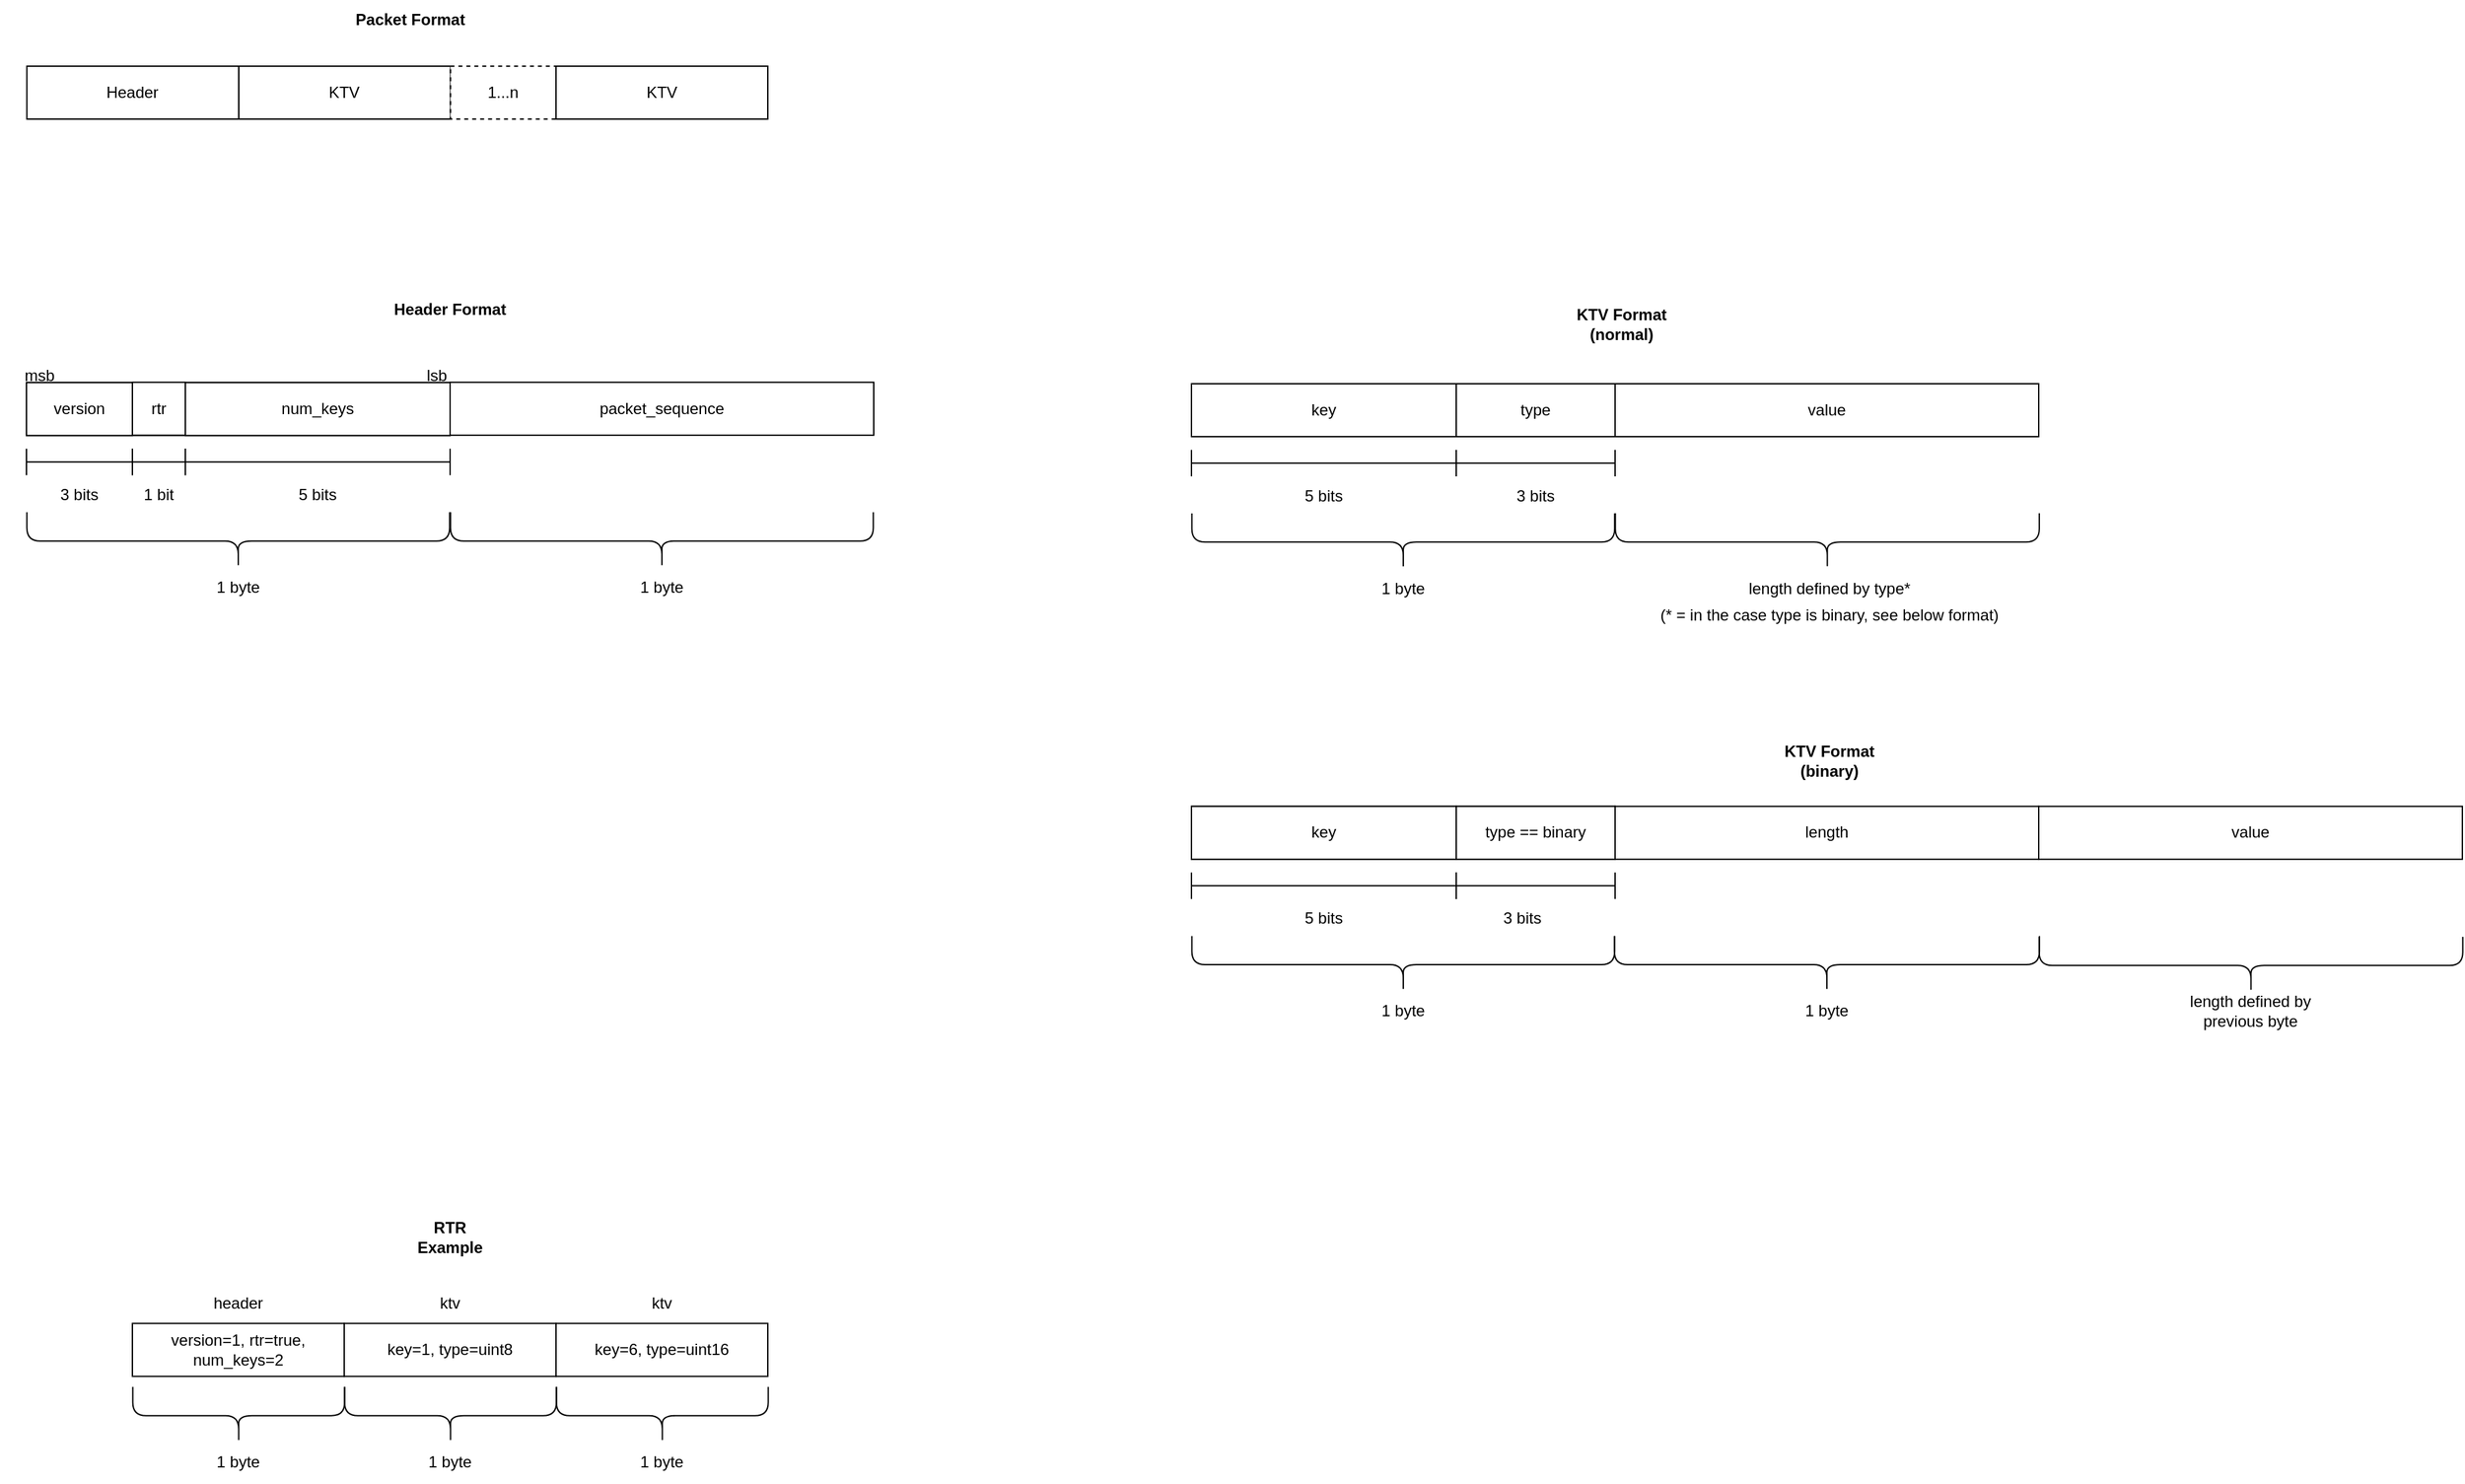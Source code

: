 <mxfile version="21.6.5" type="device">
  <diagram name="Page-1" id="-SX_BzPOA6vAbxGaIQ-t">
    <mxGraphModel dx="1185" dy="634" grid="1" gridSize="10" guides="1" tooltips="1" connect="1" arrows="1" fold="1" page="1" pageScale="1" pageWidth="850" pageHeight="1100" math="0" shadow="0">
      <root>
        <mxCell id="0" />
        <mxCell id="1" parent="0" />
        <mxCell id="-yvm5NWtW9Nutd4gs-l9-1" value="`" style="rounded=0;whiteSpace=wrap;html=1;strokeWidth=1;" parent="1" vertex="1">
          <mxGeometry x="40" y="319.13" width="320" height="40" as="geometry" />
        </mxCell>
        <mxCell id="-yvm5NWtW9Nutd4gs-l9-4" value="version" style="rounded=0;whiteSpace=wrap;html=1;" parent="1" vertex="1">
          <mxGeometry x="40" y="319.13" width="80" height="40" as="geometry" />
        </mxCell>
        <mxCell id="-yvm5NWtW9Nutd4gs-l9-2" value="" style="shape=curlyBracket;whiteSpace=wrap;html=1;rounded=1;labelPosition=left;verticalLabelPosition=middle;align=right;verticalAlign=middle;rotation=-90;" parent="1" vertex="1">
          <mxGeometry x="178.33" y="279.13" width="43.33" height="319.37" as="geometry" />
        </mxCell>
        <mxCell id="-yvm5NWtW9Nutd4gs-l9-3" value="1 byte" style="text;html=1;strokeColor=none;fillColor=none;align=center;verticalAlign=middle;whiteSpace=wrap;rounded=0;" parent="1" vertex="1">
          <mxGeometry x="170" y="459.13" width="60" height="30" as="geometry" />
        </mxCell>
        <mxCell id="-yvm5NWtW9Nutd4gs-l9-9" value="3 bits" style="text;html=1;strokeColor=none;fillColor=none;align=center;verticalAlign=middle;whiteSpace=wrap;rounded=0;" parent="1" vertex="1">
          <mxGeometry x="50" y="389.13" width="60" height="30" as="geometry" />
        </mxCell>
        <mxCell id="-yvm5NWtW9Nutd4gs-l9-12" value="" style="shape=crossbar;whiteSpace=wrap;html=1;rounded=1;" parent="1" vertex="1">
          <mxGeometry x="40" y="369.13" width="80" height="20" as="geometry" />
        </mxCell>
        <mxCell id="-yvm5NWtW9Nutd4gs-l9-13" value="" style="shape=crossbar;whiteSpace=wrap;html=1;rounded=1;" parent="1" vertex="1">
          <mxGeometry x="120" y="369.13" width="40" height="20" as="geometry" />
        </mxCell>
        <mxCell id="-yvm5NWtW9Nutd4gs-l9-14" value="" style="shape=crossbar;whiteSpace=wrap;html=1;rounded=1;" parent="1" vertex="1">
          <mxGeometry x="160" y="369.13" width="200" height="20" as="geometry" />
        </mxCell>
        <mxCell id="-yvm5NWtW9Nutd4gs-l9-15" value="1 bit" style="text;html=1;strokeColor=none;fillColor=none;align=center;verticalAlign=middle;whiteSpace=wrap;rounded=0;" parent="1" vertex="1">
          <mxGeometry x="110" y="389.13" width="60" height="30" as="geometry" />
        </mxCell>
        <mxCell id="-yvm5NWtW9Nutd4gs-l9-16" value="5 bits" style="text;html=1;strokeColor=none;fillColor=none;align=center;verticalAlign=middle;whiteSpace=wrap;rounded=0;" parent="1" vertex="1">
          <mxGeometry x="230.3" y="389.13" width="60" height="30" as="geometry" />
        </mxCell>
        <mxCell id="-yvm5NWtW9Nutd4gs-l9-17" value="Header Format" style="text;html=1;strokeColor=none;fillColor=none;align=center;verticalAlign=middle;whiteSpace=wrap;rounded=0;fontStyle=1" parent="1" vertex="1">
          <mxGeometry x="310" y="249.13" width="100.01" height="30" as="geometry" />
        </mxCell>
        <mxCell id="-yvm5NWtW9Nutd4gs-l9-20" value="" style="shape=curlyBracket;whiteSpace=wrap;html=1;rounded=1;labelPosition=left;verticalLabelPosition=middle;align=right;verticalAlign=middle;rotation=-90;" parent="1" vertex="1">
          <mxGeometry x="1058.33" y="280" width="43.33" height="319.37" as="geometry" />
        </mxCell>
        <mxCell id="-yvm5NWtW9Nutd4gs-l9-21" value="1 byte" style="text;html=1;strokeColor=none;fillColor=none;align=center;verticalAlign=middle;whiteSpace=wrap;rounded=0;" parent="1" vertex="1">
          <mxGeometry x="1050" y="460" width="60" height="30" as="geometry" />
        </mxCell>
        <mxCell id="-yvm5NWtW9Nutd4gs-l9-24" value="5 bits" style="text;html=1;strokeColor=none;fillColor=none;align=center;verticalAlign=middle;whiteSpace=wrap;rounded=0;" parent="1" vertex="1">
          <mxGeometry x="990" y="390" width="60" height="30" as="geometry" />
        </mxCell>
        <mxCell id="-yvm5NWtW9Nutd4gs-l9-30" value="KTV Format (normal)" style="text;html=1;strokeColor=none;fillColor=none;align=center;verticalAlign=middle;whiteSpace=wrap;rounded=0;fontStyle=1" parent="1" vertex="1">
          <mxGeometry x="1200" y="260" width="90" height="30" as="geometry" />
        </mxCell>
        <mxCell id="-yvm5NWtW9Nutd4gs-l9-32" value="lsb" style="text;html=1;strokeColor=none;fillColor=none;align=center;verticalAlign=middle;whiteSpace=wrap;rounded=0;" parent="1" vertex="1">
          <mxGeometry x="320" y="299.13" width="60" height="30" as="geometry" />
        </mxCell>
        <mxCell id="-yvm5NWtW9Nutd4gs-l9-33" value="msb" style="text;html=1;strokeColor=none;fillColor=none;align=center;verticalAlign=middle;whiteSpace=wrap;rounded=0;" parent="1" vertex="1">
          <mxGeometry x="20" y="299.13" width="60" height="30" as="geometry" />
        </mxCell>
        <mxCell id="-yvm5NWtW9Nutd4gs-l9-35" value="3 bits" style="text;html=1;strokeColor=none;fillColor=none;align=center;verticalAlign=middle;whiteSpace=wrap;rounded=0;" parent="1" vertex="1">
          <mxGeometry x="1150" y="390" width="60" height="30" as="geometry" />
        </mxCell>
        <mxCell id="-yvm5NWtW9Nutd4gs-l9-37" value="value" style="rounded=0;whiteSpace=wrap;html=1;" parent="1" vertex="1">
          <mxGeometry x="1240" y="320" width="320" height="40" as="geometry" />
        </mxCell>
        <mxCell id="-yvm5NWtW9Nutd4gs-l9-38" value="" style="shape=curlyBracket;whiteSpace=wrap;html=1;rounded=1;labelPosition=left;verticalLabelPosition=middle;align=right;verticalAlign=middle;rotation=-90;" parent="1" vertex="1">
          <mxGeometry x="1378.64" y="279.46" width="43.33" height="320.23" as="geometry" />
        </mxCell>
        <mxCell id="-yvm5NWtW9Nutd4gs-l9-39" value="length defined by type*" style="text;html=1;strokeColor=none;fillColor=none;align=center;verticalAlign=middle;whiteSpace=wrap;rounded=0;" parent="1" vertex="1">
          <mxGeometry x="1332.15" y="460" width="140" height="30" as="geometry" />
        </mxCell>
        <mxCell id="-yvm5NWtW9Nutd4gs-l9-40" value="" style="rounded=0;whiteSpace=wrap;html=1;strokeWidth=1;" parent="1" vertex="1">
          <mxGeometry x="920" y="639.37" width="320" height="40" as="geometry" />
        </mxCell>
        <mxCell id="-yvm5NWtW9Nutd4gs-l9-41" value="" style="shape=curlyBracket;whiteSpace=wrap;html=1;rounded=1;labelPosition=left;verticalLabelPosition=middle;align=right;verticalAlign=middle;rotation=-90;" parent="1" vertex="1">
          <mxGeometry x="1058.33" y="599.37" width="43.33" height="319.37" as="geometry" />
        </mxCell>
        <mxCell id="-yvm5NWtW9Nutd4gs-l9-42" value="1 byte" style="text;html=1;strokeColor=none;fillColor=none;align=center;verticalAlign=middle;whiteSpace=wrap;rounded=0;" parent="1" vertex="1">
          <mxGeometry x="1050" y="779.37" width="60" height="30" as="geometry" />
        </mxCell>
        <mxCell id="-yvm5NWtW9Nutd4gs-l9-43" value="key" style="rounded=0;whiteSpace=wrap;html=1;" parent="1" vertex="1">
          <mxGeometry x="920" y="639.37" width="200" height="40" as="geometry" />
        </mxCell>
        <mxCell id="-yvm5NWtW9Nutd4gs-l9-44" value="5 bits" style="text;html=1;strokeColor=none;fillColor=none;align=center;verticalAlign=middle;whiteSpace=wrap;rounded=0;" parent="1" vertex="1">
          <mxGeometry x="990" y="709.37" width="60" height="30" as="geometry" />
        </mxCell>
        <mxCell id="-yvm5NWtW9Nutd4gs-l9-45" value="" style="shape=crossbar;whiteSpace=wrap;html=1;rounded=1;" parent="1" vertex="1">
          <mxGeometry x="920" y="689.37" width="200" height="20" as="geometry" />
        </mxCell>
        <mxCell id="-yvm5NWtW9Nutd4gs-l9-47" value="type == binary" style="rounded=0;whiteSpace=wrap;html=1;" parent="1" vertex="1">
          <mxGeometry x="1120" y="639.37" width="120" height="40" as="geometry" />
        </mxCell>
        <mxCell id="-yvm5NWtW9Nutd4gs-l9-48" value="3 bits" style="text;html=1;strokeColor=none;fillColor=none;align=center;verticalAlign=middle;whiteSpace=wrap;rounded=0;" parent="1" vertex="1">
          <mxGeometry x="1140" y="709.37" width="60" height="30" as="geometry" />
        </mxCell>
        <mxCell id="-yvm5NWtW9Nutd4gs-l9-49" value="" style="shape=crossbar;whiteSpace=wrap;html=1;rounded=1;" parent="1" vertex="1">
          <mxGeometry x="1120" y="689.37" width="120" height="20" as="geometry" />
        </mxCell>
        <mxCell id="-yvm5NWtW9Nutd4gs-l9-50" value="length" style="rounded=0;whiteSpace=wrap;html=1;" parent="1" vertex="1">
          <mxGeometry x="1240" y="639.37" width="320" height="40" as="geometry" />
        </mxCell>
        <mxCell id="-yvm5NWtW9Nutd4gs-l9-51" value="" style="shape=curlyBracket;whiteSpace=wrap;html=1;rounded=1;labelPosition=left;verticalLabelPosition=middle;align=right;verticalAlign=middle;rotation=-90;" parent="1" vertex="1">
          <mxGeometry x="1378.34" y="598.5" width="43.33" height="321.1" as="geometry" />
        </mxCell>
        <mxCell id="-yvm5NWtW9Nutd4gs-l9-52" value="length defined by previous byte" style="text;html=1;strokeColor=none;fillColor=none;align=center;verticalAlign=middle;whiteSpace=wrap;rounded=0;" parent="1" vertex="1">
          <mxGeometry x="1650.33" y="779.37" width="140" height="30" as="geometry" />
        </mxCell>
        <mxCell id="-yvm5NWtW9Nutd4gs-l9-53" value="value" style="rounded=0;whiteSpace=wrap;html=1;" parent="1" vertex="1">
          <mxGeometry x="1560" y="639.37" width="320" height="40" as="geometry" />
        </mxCell>
        <mxCell id="-yvm5NWtW9Nutd4gs-l9-54" value="1 byte" style="text;html=1;strokeColor=none;fillColor=none;align=center;verticalAlign=middle;whiteSpace=wrap;rounded=0;" parent="1" vertex="1">
          <mxGeometry x="1370" y="779.37" width="60" height="30" as="geometry" />
        </mxCell>
        <mxCell id="-yvm5NWtW9Nutd4gs-l9-55" value="" style="shape=curlyBracket;whiteSpace=wrap;html=1;rounded=1;labelPosition=left;verticalLabelPosition=middle;align=right;verticalAlign=middle;rotation=-90;" parent="1" vertex="1">
          <mxGeometry x="1698.66" y="599.68" width="43.33" height="320" as="geometry" />
        </mxCell>
        <mxCell id="-yvm5NWtW9Nutd4gs-l9-56" value="(* = in the case type is binary, see below format)" style="text;html=1;strokeColor=none;fillColor=none;align=center;verticalAlign=middle;whiteSpace=wrap;rounded=0;" parent="1" vertex="1">
          <mxGeometry x="1267.15" y="480" width="270" height="30" as="geometry" />
        </mxCell>
        <mxCell id="-yvm5NWtW9Nutd4gs-l9-59" value="num_keys" style="rounded=0;whiteSpace=wrap;html=1;" parent="1" vertex="1">
          <mxGeometry x="160" y="319.13" width="200" height="40" as="geometry" />
        </mxCell>
        <mxCell id="-yvm5NWtW9Nutd4gs-l9-60" value="key=1, type=uint8" style="rounded=0;whiteSpace=wrap;html=1;strokeWidth=1;" parent="1" vertex="1">
          <mxGeometry x="280" y="1030.16" width="160" height="40" as="geometry" />
        </mxCell>
        <mxCell id="-yvm5NWtW9Nutd4gs-l9-75" value="key=6, type=uint16" style="rounded=0;whiteSpace=wrap;html=1;strokeWidth=1;" parent="1" vertex="1">
          <mxGeometry x="440" y="1030.16" width="160" height="40" as="geometry" />
        </mxCell>
        <mxCell id="-yvm5NWtW9Nutd4gs-l9-76" value="version=1, rtr=true, num_keys=2" style="rounded=0;whiteSpace=wrap;html=1;strokeWidth=1;" parent="1" vertex="1">
          <mxGeometry x="120" y="1030.16" width="160" height="40" as="geometry" />
        </mxCell>
        <mxCell id="-yvm5NWtW9Nutd4gs-l9-77" value="" style="shape=curlyBracket;whiteSpace=wrap;html=1;rounded=1;labelPosition=left;verticalLabelPosition=middle;align=right;verticalAlign=middle;rotation=-90;" parent="1" vertex="1">
          <mxGeometry x="178.64" y="1019.85" width="43.33" height="160" as="geometry" />
        </mxCell>
        <mxCell id="-yvm5NWtW9Nutd4gs-l9-78" value="1 byte" style="text;html=1;strokeColor=none;fillColor=none;align=center;verticalAlign=middle;whiteSpace=wrap;rounded=0;" parent="1" vertex="1">
          <mxGeometry x="170" y="1120.16" width="60" height="30" as="geometry" />
        </mxCell>
        <mxCell id="-yvm5NWtW9Nutd4gs-l9-81" value="" style="shape=curlyBracket;whiteSpace=wrap;html=1;rounded=1;labelPosition=left;verticalLabelPosition=middle;align=right;verticalAlign=middle;rotation=-90;" parent="1" vertex="1">
          <mxGeometry x="338.64" y="1019.85" width="43.33" height="160" as="geometry" />
        </mxCell>
        <mxCell id="-yvm5NWtW9Nutd4gs-l9-82" value="1 byte" style="text;html=1;strokeColor=none;fillColor=none;align=center;verticalAlign=middle;whiteSpace=wrap;rounded=0;" parent="1" vertex="1">
          <mxGeometry x="330" y="1120.16" width="60" height="30" as="geometry" />
        </mxCell>
        <mxCell id="-yvm5NWtW9Nutd4gs-l9-83" value="" style="shape=curlyBracket;whiteSpace=wrap;html=1;rounded=1;labelPosition=left;verticalLabelPosition=middle;align=right;verticalAlign=middle;rotation=-90;" parent="1" vertex="1">
          <mxGeometry x="498.64" y="1019.85" width="43.33" height="160" as="geometry" />
        </mxCell>
        <mxCell id="-yvm5NWtW9Nutd4gs-l9-84" value="1 byte" style="text;html=1;strokeColor=none;fillColor=none;align=center;verticalAlign=middle;whiteSpace=wrap;rounded=0;" parent="1" vertex="1">
          <mxGeometry x="490" y="1120.16" width="60" height="30" as="geometry" />
        </mxCell>
        <mxCell id="-yvm5NWtW9Nutd4gs-l9-86" value="RTR Example" style="text;html=1;strokeColor=none;fillColor=none;align=center;verticalAlign=middle;whiteSpace=wrap;rounded=0;fontStyle=1" parent="1" vertex="1">
          <mxGeometry x="330.3" y="950" width="60" height="30" as="geometry" />
        </mxCell>
        <mxCell id="-yvm5NWtW9Nutd4gs-l9-87" value="header" style="text;html=1;strokeColor=none;fillColor=none;align=center;verticalAlign=middle;whiteSpace=wrap;rounded=0;" parent="1" vertex="1">
          <mxGeometry x="170.3" y="1000.16" width="60" height="30" as="geometry" />
        </mxCell>
        <mxCell id="-yvm5NWtW9Nutd4gs-l9-88" value="ktv" style="text;html=1;strokeColor=none;fillColor=none;align=center;verticalAlign=middle;whiteSpace=wrap;rounded=0;" parent="1" vertex="1">
          <mxGeometry x="330.3" y="1000.16" width="60" height="30" as="geometry" />
        </mxCell>
        <mxCell id="-yvm5NWtW9Nutd4gs-l9-89" value="ktv" style="text;html=1;strokeColor=none;fillColor=none;align=center;verticalAlign=middle;whiteSpace=wrap;rounded=0;" parent="1" vertex="1">
          <mxGeometry x="490.3" y="1000.16" width="60" height="30" as="geometry" />
        </mxCell>
        <mxCell id="-yvm5NWtW9Nutd4gs-l9-90" value="KTV Format (binary)" style="text;html=1;strokeColor=none;fillColor=none;align=center;verticalAlign=middle;whiteSpace=wrap;rounded=0;fontStyle=1" parent="1" vertex="1">
          <mxGeometry x="1357.15" y="590" width="90" height="30" as="geometry" />
        </mxCell>
        <mxCell id="H2A_tVZ9JNTDUdnVBQ7x-1" value="KTV" style="rounded=0;whiteSpace=wrap;html=1;strokeWidth=1;" parent="1" vertex="1">
          <mxGeometry x="200.3" y="80" width="160" height="40" as="geometry" />
        </mxCell>
        <mxCell id="H2A_tVZ9JNTDUdnVBQ7x-2" value="1...n" style="rounded=0;whiteSpace=wrap;html=1;strokeWidth=1;strokeColor=default;dashed=1;" parent="1" vertex="1">
          <mxGeometry x="360.3" y="80" width="79.7" height="40" as="geometry" />
        </mxCell>
        <mxCell id="H2A_tVZ9JNTDUdnVBQ7x-3" value="Header" style="rounded=0;whiteSpace=wrap;html=1;strokeWidth=1;" parent="1" vertex="1">
          <mxGeometry x="40.3" y="80" width="160" height="40" as="geometry" />
        </mxCell>
        <mxCell id="H2A_tVZ9JNTDUdnVBQ7x-13" value="KTV" style="rounded=0;whiteSpace=wrap;html=1;strokeWidth=1;" parent="1" vertex="1">
          <mxGeometry x="440" y="80" width="160" height="40" as="geometry" />
        </mxCell>
        <mxCell id="H2A_tVZ9JNTDUdnVBQ7x-14" value="Packet Format" style="text;html=1;strokeColor=none;fillColor=none;align=center;verticalAlign=middle;whiteSpace=wrap;rounded=0;fontStyle=1" parent="1" vertex="1">
          <mxGeometry x="280" y="30" width="100.01" height="30" as="geometry" />
        </mxCell>
        <mxCell id="o7ZjpKr6hhhPKKSUm-6N-2" value="" style="rounded=0;whiteSpace=wrap;html=1;strokeWidth=1;" vertex="1" parent="1">
          <mxGeometry x="920" y="320" width="320" height="40" as="geometry" />
        </mxCell>
        <mxCell id="o7ZjpKr6hhhPKKSUm-6N-3" value="key" style="rounded=0;whiteSpace=wrap;html=1;" vertex="1" parent="1">
          <mxGeometry x="920" y="320" width="200" height="40" as="geometry" />
        </mxCell>
        <mxCell id="o7ZjpKr6hhhPKKSUm-6N-4" value="" style="shape=crossbar;whiteSpace=wrap;html=1;rounded=1;" vertex="1" parent="1">
          <mxGeometry x="920" y="370" width="200" height="20" as="geometry" />
        </mxCell>
        <mxCell id="o7ZjpKr6hhhPKKSUm-6N-5" value="type" style="rounded=0;whiteSpace=wrap;html=1;" vertex="1" parent="1">
          <mxGeometry x="1120" y="320" width="120" height="40" as="geometry" />
        </mxCell>
        <mxCell id="o7ZjpKr6hhhPKKSUm-6N-6" value="" style="shape=crossbar;whiteSpace=wrap;html=1;rounded=1;" vertex="1" parent="1">
          <mxGeometry x="1120" y="370" width="120" height="20" as="geometry" />
        </mxCell>
        <mxCell id="o7ZjpKr6hhhPKKSUm-6N-9" value="packet_sequence" style="rounded=0;whiteSpace=wrap;html=1;" vertex="1" parent="1">
          <mxGeometry x="360" y="318.9" width="320" height="40" as="geometry" />
        </mxCell>
        <mxCell id="o7ZjpKr6hhhPKKSUm-6N-10" value="" style="shape=curlyBracket;whiteSpace=wrap;html=1;rounded=1;labelPosition=left;verticalLabelPosition=middle;align=right;verticalAlign=middle;rotation=-90;" vertex="1" parent="1">
          <mxGeometry x="498.33" y="279.13" width="43.33" height="319.37" as="geometry" />
        </mxCell>
        <mxCell id="o7ZjpKr6hhhPKKSUm-6N-11" value="1 byte" style="text;html=1;strokeColor=none;fillColor=none;align=center;verticalAlign=middle;whiteSpace=wrap;rounded=0;" vertex="1" parent="1">
          <mxGeometry x="490" y="459.13" width="60" height="30" as="geometry" />
        </mxCell>
        <mxCell id="o7ZjpKr6hhhPKKSUm-6N-13" value="rtr" style="rounded=0;whiteSpace=wrap;html=1;" vertex="1" parent="1">
          <mxGeometry x="120" y="318.9" width="40" height="40" as="geometry" />
        </mxCell>
      </root>
    </mxGraphModel>
  </diagram>
</mxfile>
